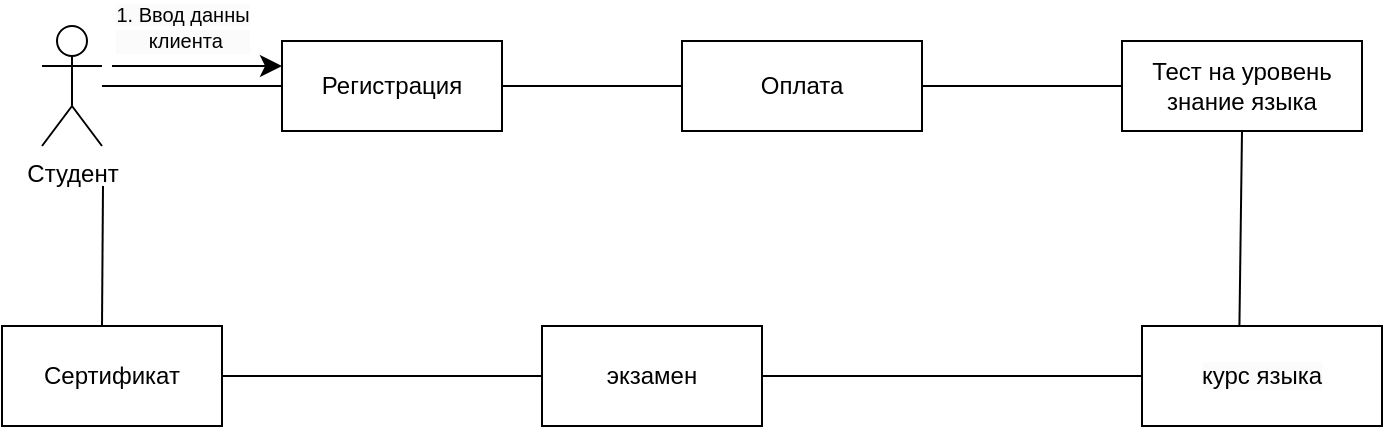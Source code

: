 <mxfile version="24.3.1" type="github">
  <diagram name="Page-1" id="PJl3lgmpc5ZyzjWu6n-7">
    <mxGraphModel dx="842" dy="487" grid="1" gridSize="10" guides="1" tooltips="1" connect="1" arrows="1" fold="1" page="1" pageScale="1" pageWidth="827" pageHeight="1169" math="0" shadow="0">
      <root>
        <mxCell id="0" />
        <mxCell id="1" parent="0" />
        <mxCell id="sNdsVeNTIzBjEgen2DAB-1" value="Студент" style="shape=umlActor;verticalLabelPosition=bottom;verticalAlign=top;html=1;outlineConnect=0;" vertex="1" parent="1">
          <mxGeometry x="100" y="210" width="30" height="60" as="geometry" />
        </mxCell>
        <mxCell id="sNdsVeNTIzBjEgen2DAB-2" value="Регистрация" style="rounded=0;whiteSpace=wrap;html=1;" vertex="1" parent="1">
          <mxGeometry x="220" y="217.5" width="110" height="45" as="geometry" />
        </mxCell>
        <mxCell id="sNdsVeNTIzBjEgen2DAB-3" value="Оплата" style="rounded=0;whiteSpace=wrap;html=1;" vertex="1" parent="1">
          <mxGeometry x="420" y="217.5" width="120" height="45" as="geometry" />
        </mxCell>
        <mxCell id="sNdsVeNTIzBjEgen2DAB-4" value="Тест на уровень знание языка" style="rounded=0;whiteSpace=wrap;html=1;" vertex="1" parent="1">
          <mxGeometry x="640" y="217.5" width="120" height="45" as="geometry" />
        </mxCell>
        <mxCell id="sNdsVeNTIzBjEgen2DAB-5" value="экзамен" style="rounded=0;whiteSpace=wrap;html=1;" vertex="1" parent="1">
          <mxGeometry x="350" y="360" width="110" height="50" as="geometry" />
        </mxCell>
        <mxCell id="sNdsVeNTIzBjEgen2DAB-6" value="&lt;span style=&quot;color: rgb(0, 0, 0); font-family: Helvetica; font-size: 12px; font-style: normal; font-variant-ligatures: normal; font-variant-caps: normal; font-weight: 400; letter-spacing: normal; orphans: 2; text-align: center; text-indent: 0px; text-transform: none; widows: 2; word-spacing: 0px; -webkit-text-stroke-width: 0px; white-space: normal; background-color: rgb(251, 251, 251); text-decoration-thickness: initial; text-decoration-style: initial; text-decoration-color: initial; display: inline !important; float: none;&quot;&gt;курс языка&lt;/span&gt;" style="rounded=0;whiteSpace=wrap;html=1;" vertex="1" parent="1">
          <mxGeometry x="650" y="360" width="120" height="50" as="geometry" />
        </mxCell>
        <mxCell id="sNdsVeNTIzBjEgen2DAB-7" value="Сертификат" style="rounded=0;whiteSpace=wrap;html=1;" vertex="1" parent="1">
          <mxGeometry x="80" y="360" width="110" height="50" as="geometry" />
        </mxCell>
        <mxCell id="sNdsVeNTIzBjEgen2DAB-11" value="" style="endArrow=none;html=1;rounded=0;entryX=0;entryY=0.5;entryDx=0;entryDy=0;" edge="1" parent="1" source="sNdsVeNTIzBjEgen2DAB-1" target="sNdsVeNTIzBjEgen2DAB-2">
          <mxGeometry width="50" height="50" relative="1" as="geometry">
            <mxPoint x="130" y="360" as="sourcePoint" />
            <mxPoint x="180" y="310" as="targetPoint" />
          </mxGeometry>
        </mxCell>
        <mxCell id="sNdsVeNTIzBjEgen2DAB-12" value="" style="endArrow=none;html=1;rounded=0;entryX=0;entryY=0.5;entryDx=0;entryDy=0;exitX=1;exitY=0.5;exitDx=0;exitDy=0;" edge="1" parent="1" source="sNdsVeNTIzBjEgen2DAB-2" target="sNdsVeNTIzBjEgen2DAB-3">
          <mxGeometry width="50" height="50" relative="1" as="geometry">
            <mxPoint x="290" y="340" as="sourcePoint" />
            <mxPoint x="340" y="290" as="targetPoint" />
          </mxGeometry>
        </mxCell>
        <mxCell id="sNdsVeNTIzBjEgen2DAB-13" value="" style="endArrow=none;html=1;rounded=0;entryX=0;entryY=0.5;entryDx=0;entryDy=0;exitX=1;exitY=0.5;exitDx=0;exitDy=0;" edge="1" parent="1" source="sNdsVeNTIzBjEgen2DAB-3" target="sNdsVeNTIzBjEgen2DAB-4">
          <mxGeometry width="50" height="50" relative="1" as="geometry">
            <mxPoint x="460" y="330" as="sourcePoint" />
            <mxPoint x="510" y="280" as="targetPoint" />
          </mxGeometry>
        </mxCell>
        <mxCell id="sNdsVeNTIzBjEgen2DAB-14" value="" style="endArrow=none;html=1;rounded=0;entryX=0.5;entryY=1;entryDx=0;entryDy=0;exitX=0.406;exitY=-0.007;exitDx=0;exitDy=0;exitPerimeter=0;" edge="1" parent="1" source="sNdsVeNTIzBjEgen2DAB-6" target="sNdsVeNTIzBjEgen2DAB-4">
          <mxGeometry width="50" height="50" relative="1" as="geometry">
            <mxPoint x="590" y="330" as="sourcePoint" />
            <mxPoint x="640" y="280" as="targetPoint" />
          </mxGeometry>
        </mxCell>
        <mxCell id="sNdsVeNTIzBjEgen2DAB-15" value="" style="endArrow=none;html=1;rounded=0;entryX=0;entryY=0.5;entryDx=0;entryDy=0;exitX=1;exitY=0.5;exitDx=0;exitDy=0;" edge="1" parent="1" source="sNdsVeNTIzBjEgen2DAB-5" target="sNdsVeNTIzBjEgen2DAB-6">
          <mxGeometry width="50" height="50" relative="1" as="geometry">
            <mxPoint x="460" y="480" as="sourcePoint" />
            <mxPoint x="510" y="430" as="targetPoint" />
          </mxGeometry>
        </mxCell>
        <mxCell id="sNdsVeNTIzBjEgen2DAB-16" value="" style="endArrow=none;html=1;rounded=0;entryX=0;entryY=0.5;entryDx=0;entryDy=0;exitX=1;exitY=0.5;exitDx=0;exitDy=0;" edge="1" parent="1" source="sNdsVeNTIzBjEgen2DAB-7" target="sNdsVeNTIzBjEgen2DAB-5">
          <mxGeometry width="50" height="50" relative="1" as="geometry">
            <mxPoint x="330" y="500" as="sourcePoint" />
            <mxPoint x="380" y="450" as="targetPoint" />
          </mxGeometry>
        </mxCell>
        <mxCell id="sNdsVeNTIzBjEgen2DAB-17" value="" style="endArrow=none;html=1;rounded=0;exitX=0.25;exitY=0;exitDx=0;exitDy=0;" edge="1" parent="1">
          <mxGeometry width="50" height="50" relative="1" as="geometry">
            <mxPoint x="130" y="360" as="sourcePoint" />
            <mxPoint x="130.5" y="290" as="targetPoint" />
          </mxGeometry>
        </mxCell>
        <mxCell id="sNdsVeNTIzBjEgen2DAB-18" value="&lt;font style=&quot;background-color: rgb(251, 251, 251); font-size: 10px;&quot;&gt;1. Ввод данны&lt;/font&gt;&lt;div style=&quot;background-color: rgb(251, 251, 251); font-size: 10px;&quot;&gt;&amp;nbsp;клиента&lt;/div&gt;" style="endArrow=classic;html=1;rounded=0;fontSize=12;startSize=8;endSize=8;curved=1;" edge="1" parent="1">
          <mxGeometry x="-0.176" y="20" width="50" height="50" relative="1" as="geometry">
            <mxPoint x="135" y="230" as="sourcePoint" />
            <mxPoint x="220" y="230" as="targetPoint" />
            <mxPoint as="offset" />
          </mxGeometry>
        </mxCell>
      </root>
    </mxGraphModel>
  </diagram>
</mxfile>
